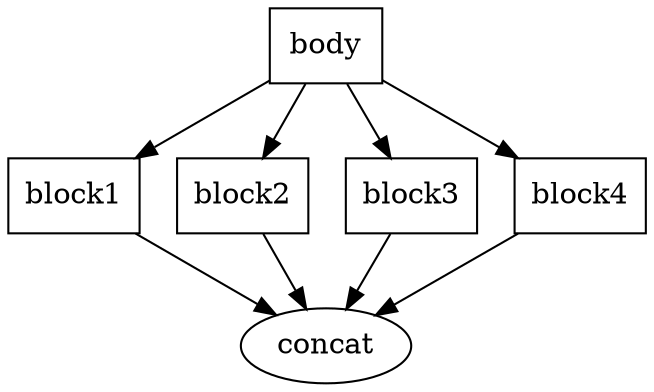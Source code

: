 digraph body_d {
    body [op_type = "body", shape=box, 
           input=yes];

    block1 [op_type="block",
           shape=box];

    block2 [op_type="block",
           shape=box];

    block3 [op_type="block",
           shape=box];

    block4 [op_type="block",
           shape=box];

    concat [op_type="concat4",
           output=yes]

    body -> block1 -> concat;
    body -> block2 -> concat;
    body -> block3 -> concat;
    body -> block4 -> concat;
}